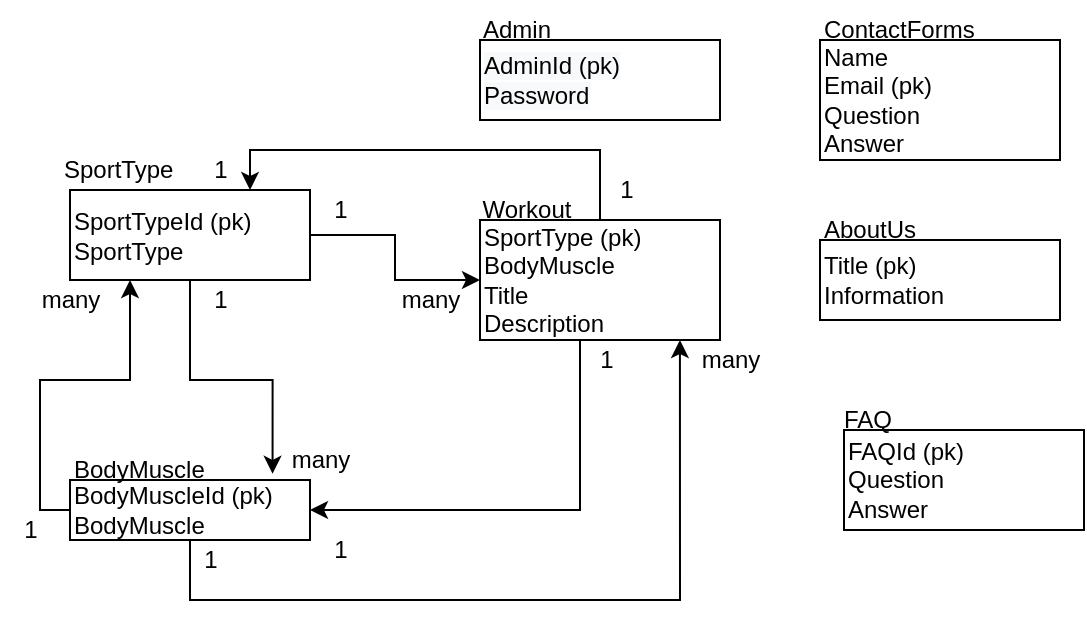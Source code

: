 <mxfile version="20.3.7" type="device"><diagram id="rA7BkCSXEbuh5-yTiu_i" name="Page-1"><mxGraphModel dx="2455" dy="451" grid="1" gridSize="10" guides="1" tooltips="1" connect="1" arrows="1" fold="1" page="1" pageScale="1" pageWidth="1169" pageHeight="827" math="0" shadow="0"><root><mxCell id="0"/><mxCell id="1" parent="0"/><mxCell id="Viou60YrbD2XSLeTxB3p-2" value="Admin" style="text;html=1;align=center;verticalAlign=middle;resizable=0;points=[];autosize=1;strokeColor=none;fillColor=none;" vertex="1" parent="1"><mxGeometry x="138" y="80" width="60" height="30" as="geometry"/></mxCell><mxCell id="Viou60YrbD2XSLeTxB3p-4" value="&lt;span style=&quot;color: rgb(0, 0, 0); font-family: Helvetica; font-size: 12px; font-style: normal; font-variant-ligatures: normal; font-variant-caps: normal; font-weight: 400; letter-spacing: normal; orphans: 2; text-indent: 0px; text-transform: none; widows: 2; word-spacing: 0px; -webkit-text-stroke-width: 0px; background-color: rgb(248, 249, 250); text-decoration-thickness: initial; text-decoration-style: initial; text-decoration-color: initial; float: none; display: inline !important;&quot;&gt;AdminId (pk)&lt;/span&gt;&lt;br style=&quot;color: rgb(0, 0, 0); font-family: Helvetica; font-size: 12px; font-style: normal; font-variant-ligatures: normal; font-variant-caps: normal; font-weight: 400; letter-spacing: normal; orphans: 2; text-indent: 0px; text-transform: none; widows: 2; word-spacing: 0px; -webkit-text-stroke-width: 0px; background-color: rgb(248, 249, 250); text-decoration-thickness: initial; text-decoration-style: initial; text-decoration-color: initial;&quot;&gt;&lt;span style=&quot;color: rgb(0, 0, 0); font-family: Helvetica; font-size: 12px; font-style: normal; font-variant-ligatures: normal; font-variant-caps: normal; font-weight: 400; letter-spacing: normal; orphans: 2; text-indent: 0px; text-transform: none; widows: 2; word-spacing: 0px; -webkit-text-stroke-width: 0px; background-color: rgb(248, 249, 250); text-decoration-thickness: initial; text-decoration-style: initial; text-decoration-color: initial; float: none; display: inline !important;&quot;&gt;Password&lt;/span&gt;" style="rounded=0;whiteSpace=wrap;html=1;align=left;" vertex="1" parent="1"><mxGeometry x="150" y="100" width="120" height="40" as="geometry"/></mxCell><mxCell id="Viou60YrbD2XSLeTxB3p-27" style="edgeStyle=orthogonalEdgeStyle;rounded=0;orthogonalLoop=1;jettySize=auto;html=1;entryX=0.75;entryY=0;entryDx=0;entryDy=0;" edge="1" parent="1" source="Viou60YrbD2XSLeTxB3p-5" target="Viou60YrbD2XSLeTxB3p-15"><mxGeometry relative="1" as="geometry"><Array as="points"><mxPoint x="210" y="155"/><mxPoint x="35" y="155"/></Array></mxGeometry></mxCell><mxCell id="Viou60YrbD2XSLeTxB3p-30" style="edgeStyle=orthogonalEdgeStyle;rounded=0;orthogonalLoop=1;jettySize=auto;html=1;entryX=1;entryY=0.5;entryDx=0;entryDy=0;" edge="1" parent="1" source="Viou60YrbD2XSLeTxB3p-5" target="Viou60YrbD2XSLeTxB3p-17"><mxGeometry relative="1" as="geometry"><Array as="points"><mxPoint x="200" y="335"/></Array></mxGeometry></mxCell><mxCell id="Viou60YrbD2XSLeTxB3p-5" value="SportType (pk)&lt;br&gt;BodyMuscle&amp;nbsp;&lt;br&gt;Title&lt;br&gt;Description" style="rounded=0;whiteSpace=wrap;html=1;align=left;" vertex="1" parent="1"><mxGeometry x="150" y="190" width="120" height="60" as="geometry"/></mxCell><mxCell id="Viou60YrbD2XSLeTxB3p-6" value="Workout" style="text;html=1;align=center;verticalAlign=middle;resizable=0;points=[];autosize=1;strokeColor=none;fillColor=none;" vertex="1" parent="1"><mxGeometry x="138" y="170" width="70" height="30" as="geometry"/></mxCell><mxCell id="Viou60YrbD2XSLeTxB3p-9" value="FAQId (pk)&lt;br&gt;Question&lt;br&gt;Answer" style="rounded=0;whiteSpace=wrap;html=1;align=left;" vertex="1" parent="1"><mxGeometry x="332" y="295" width="120" height="50" as="geometry"/></mxCell><mxCell id="Viou60YrbD2XSLeTxB3p-10" value="FAQ" style="text;html=1;align=left;verticalAlign=middle;resizable=0;points=[];autosize=1;strokeColor=none;fillColor=none;" vertex="1" parent="1"><mxGeometry x="330" y="275" width="50" height="30" as="geometry"/></mxCell><mxCell id="Viou60YrbD2XSLeTxB3p-11" value="Name&lt;br&gt;Email (pk)&lt;br&gt;Question&lt;br&gt;Answer" style="rounded=0;whiteSpace=wrap;html=1;align=left;" vertex="1" parent="1"><mxGeometry x="320" y="100" width="120" height="60" as="geometry"/></mxCell><mxCell id="Viou60YrbD2XSLeTxB3p-12" value="ContactForms" style="text;html=1;align=left;verticalAlign=middle;resizable=0;points=[];autosize=1;strokeColor=none;fillColor=none;" vertex="1" parent="1"><mxGeometry x="320" y="80" width="100" height="30" as="geometry"/></mxCell><mxCell id="Viou60YrbD2XSLeTxB3p-13" value="Title (pk)&lt;br&gt;Information" style="rounded=0;whiteSpace=wrap;html=1;align=left;" vertex="1" parent="1"><mxGeometry x="320" y="200" width="120" height="40" as="geometry"/></mxCell><mxCell id="Viou60YrbD2XSLeTxB3p-14" value="AboutUs" style="text;html=1;align=left;verticalAlign=middle;resizable=0;points=[];autosize=1;strokeColor=none;fillColor=none;" vertex="1" parent="1"><mxGeometry x="320" y="180" width="70" height="30" as="geometry"/></mxCell><mxCell id="Viou60YrbD2XSLeTxB3p-20" style="edgeStyle=orthogonalEdgeStyle;rounded=0;orthogonalLoop=1;jettySize=auto;html=1;entryX=0.844;entryY=-0.104;entryDx=0;entryDy=0;entryPerimeter=0;" edge="1" parent="1" source="Viou60YrbD2XSLeTxB3p-15" target="Viou60YrbD2XSLeTxB3p-17"><mxGeometry relative="1" as="geometry"/></mxCell><mxCell id="Viou60YrbD2XSLeTxB3p-24" style="edgeStyle=orthogonalEdgeStyle;rounded=0;orthogonalLoop=1;jettySize=auto;html=1;entryX=0;entryY=0.5;entryDx=0;entryDy=0;" edge="1" parent="1" source="Viou60YrbD2XSLeTxB3p-15" target="Viou60YrbD2XSLeTxB3p-5"><mxGeometry relative="1" as="geometry"/></mxCell><mxCell id="Viou60YrbD2XSLeTxB3p-15" value="SportTypeId (pk)&lt;br&gt;SportType" style="rounded=0;whiteSpace=wrap;html=1;align=left;" vertex="1" parent="1"><mxGeometry x="-55" y="175" width="120" height="45" as="geometry"/></mxCell><mxCell id="Viou60YrbD2XSLeTxB3p-16" value="SportType" style="text;html=1;align=left;verticalAlign=middle;resizable=0;points=[];autosize=1;strokeColor=none;fillColor=none;" vertex="1" parent="1"><mxGeometry x="-60" y="150" width="80" height="30" as="geometry"/></mxCell><mxCell id="Viou60YrbD2XSLeTxB3p-33" style="edgeStyle=orthogonalEdgeStyle;rounded=0;orthogonalLoop=1;jettySize=auto;html=1;entryX=0.25;entryY=1;entryDx=0;entryDy=0;" edge="1" parent="1" source="Viou60YrbD2XSLeTxB3p-17" target="Viou60YrbD2XSLeTxB3p-15"><mxGeometry relative="1" as="geometry"><Array as="points"><mxPoint x="-70" y="335"/><mxPoint x="-70" y="270"/><mxPoint x="-25" y="270"/></Array></mxGeometry></mxCell><mxCell id="Viou60YrbD2XSLeTxB3p-36" style="edgeStyle=orthogonalEdgeStyle;rounded=0;orthogonalLoop=1;jettySize=auto;html=1;entryX=0.833;entryY=1;entryDx=0;entryDy=0;entryPerimeter=0;" edge="1" parent="1" source="Viou60YrbD2XSLeTxB3p-17" target="Viou60YrbD2XSLeTxB3p-5"><mxGeometry relative="1" as="geometry"><Array as="points"><mxPoint x="5" y="380"/><mxPoint x="250" y="380"/></Array></mxGeometry></mxCell><mxCell id="Viou60YrbD2XSLeTxB3p-17" value="BodyMuscleId (pk)&lt;br&gt;BodyMuscle" style="rounded=0;whiteSpace=wrap;html=1;align=left;" vertex="1" parent="1"><mxGeometry x="-55" y="320" width="120" height="30" as="geometry"/></mxCell><mxCell id="Viou60YrbD2XSLeTxB3p-18" value="BodyMuscle" style="text;html=1;align=left;verticalAlign=middle;resizable=0;points=[];autosize=1;strokeColor=none;fillColor=none;" vertex="1" parent="1"><mxGeometry x="-55" y="300" width="90" height="30" as="geometry"/></mxCell><mxCell id="Viou60YrbD2XSLeTxB3p-21" value="1" style="text;html=1;align=center;verticalAlign=middle;resizable=0;points=[];autosize=1;strokeColor=none;fillColor=none;" vertex="1" parent="1"><mxGeometry x="5" y="215" width="30" height="30" as="geometry"/></mxCell><mxCell id="Viou60YrbD2XSLeTxB3p-23" value="many" style="text;html=1;align=center;verticalAlign=middle;resizable=0;points=[];autosize=1;strokeColor=none;fillColor=none;" vertex="1" parent="1"><mxGeometry x="45" y="295" width="50" height="30" as="geometry"/></mxCell><mxCell id="Viou60YrbD2XSLeTxB3p-25" value="1" style="text;html=1;align=center;verticalAlign=middle;resizable=0;points=[];autosize=1;strokeColor=none;fillColor=none;" vertex="1" parent="1"><mxGeometry x="65" y="170" width="30" height="30" as="geometry"/></mxCell><mxCell id="Viou60YrbD2XSLeTxB3p-26" value="many" style="text;html=1;align=center;verticalAlign=middle;resizable=0;points=[];autosize=1;strokeColor=none;fillColor=none;" vertex="1" parent="1"><mxGeometry x="100" y="215" width="50" height="30" as="geometry"/></mxCell><mxCell id="Viou60YrbD2XSLeTxB3p-28" value="1" style="text;html=1;align=center;verticalAlign=middle;resizable=0;points=[];autosize=1;strokeColor=none;fillColor=none;" vertex="1" parent="1"><mxGeometry x="208" y="160" width="30" height="30" as="geometry"/></mxCell><mxCell id="Viou60YrbD2XSLeTxB3p-29" value="1" style="text;html=1;align=center;verticalAlign=middle;resizable=0;points=[];autosize=1;strokeColor=none;fillColor=none;" vertex="1" parent="1"><mxGeometry x="5" y="150" width="30" height="30" as="geometry"/></mxCell><mxCell id="Viou60YrbD2XSLeTxB3p-31" value="1" style="text;html=1;align=center;verticalAlign=middle;resizable=0;points=[];autosize=1;strokeColor=none;fillColor=none;" vertex="1" parent="1"><mxGeometry x="198" y="245" width="30" height="30" as="geometry"/></mxCell><mxCell id="Viou60YrbD2XSLeTxB3p-32" value="1" style="text;html=1;align=center;verticalAlign=middle;resizable=0;points=[];autosize=1;strokeColor=none;fillColor=none;" vertex="1" parent="1"><mxGeometry x="65" y="340" width="30" height="30" as="geometry"/></mxCell><mxCell id="Viou60YrbD2XSLeTxB3p-34" value="1" style="text;html=1;align=center;verticalAlign=middle;resizable=0;points=[];autosize=1;strokeColor=none;fillColor=none;" vertex="1" parent="1"><mxGeometry x="-90" y="330" width="30" height="30" as="geometry"/></mxCell><mxCell id="Viou60YrbD2XSLeTxB3p-35" value="many" style="text;html=1;align=center;verticalAlign=middle;resizable=0;points=[];autosize=1;strokeColor=none;fillColor=none;" vertex="1" parent="1"><mxGeometry x="-80" y="215" width="50" height="30" as="geometry"/></mxCell><mxCell id="Viou60YrbD2XSLeTxB3p-37" value="1" style="text;html=1;align=center;verticalAlign=middle;resizable=0;points=[];autosize=1;strokeColor=none;fillColor=none;" vertex="1" parent="1"><mxGeometry y="345" width="30" height="30" as="geometry"/></mxCell><mxCell id="Viou60YrbD2XSLeTxB3p-38" value="many" style="text;html=1;align=center;verticalAlign=middle;resizable=0;points=[];autosize=1;strokeColor=none;fillColor=none;" vertex="1" parent="1"><mxGeometry x="250" y="245" width="50" height="30" as="geometry"/></mxCell></root></mxGraphModel></diagram></mxfile>